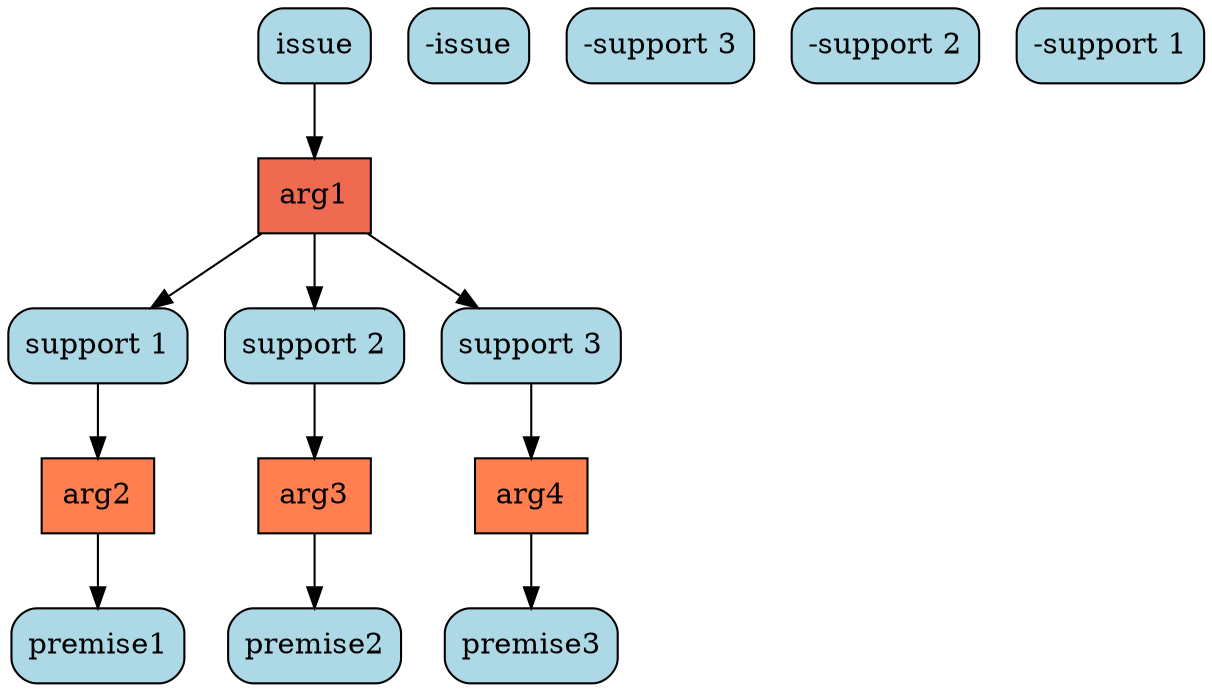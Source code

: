 digraph G{ 
"arg1" [color="black", fillcolor="coral2",fixedsize=false, shape=box, style="filled"]; 
"issue" [color="black", fillcolor="lightblue", fixedsize=false,  shape="box", style="rounded,filled"]; 
"-issue" [color="black", fillcolor="lightblue", fixedsize=false,  shape="box", style="rounded,filled"]; 
"support 1" [color="black", fillcolor="lightblue", fixedsize=false,  shape="box", style="rounded,filled"]; 
"support 2" [color="black", fillcolor="lightblue", fixedsize=false,  shape="box", style="rounded,filled"]; 
"support 3" [color="black", fillcolor="lightblue", fixedsize=false,  shape="box", style="rounded,filled"]; 
"arg4" [color="black", fillcolor="coral",fixedsize=false, shape=box, style="filled"]; 
"-support 3" [color="black", fillcolor="lightblue", fixedsize=false,  shape="box", style="rounded,filled"]; 
"premise3" [color="black", fillcolor="lightblue", fixedsize=false,  shape="box", style="rounded,filled"]; 
"arg3" [color="black", fillcolor="coral",fixedsize=false, shape=box, style="filled"]; 
"-support 2" [color="black", fillcolor="lightblue", fixedsize=false,  shape="box", style="rounded,filled"]; 
"premise2" [color="black", fillcolor="lightblue", fixedsize=false,  shape="box", style="rounded,filled"]; 
"arg2" [color="black", fillcolor="coral",fixedsize=false, shape=box, style="filled"]; 
"-support 1" [color="black", fillcolor="lightblue", fixedsize=false,  shape="box", style="rounded,filled"]; 
"premise1" [color="black", fillcolor="lightblue", fixedsize=false,  shape="box", style="rounded,filled"]; 
"issue" -> "arg1" ; 
"arg1" -> "support 1" ; 
"arg1" -> "support 2" ; 
"arg1" -> "support 3" ; 
"support 3" -> "arg4" ; 
"arg4" -> "premise3" ; 
"support 2" -> "arg3" ; 
"arg3" -> "premise2" ; 
"support 1" -> "arg2" ; 
"arg2" -> "premise1" ; 
}
